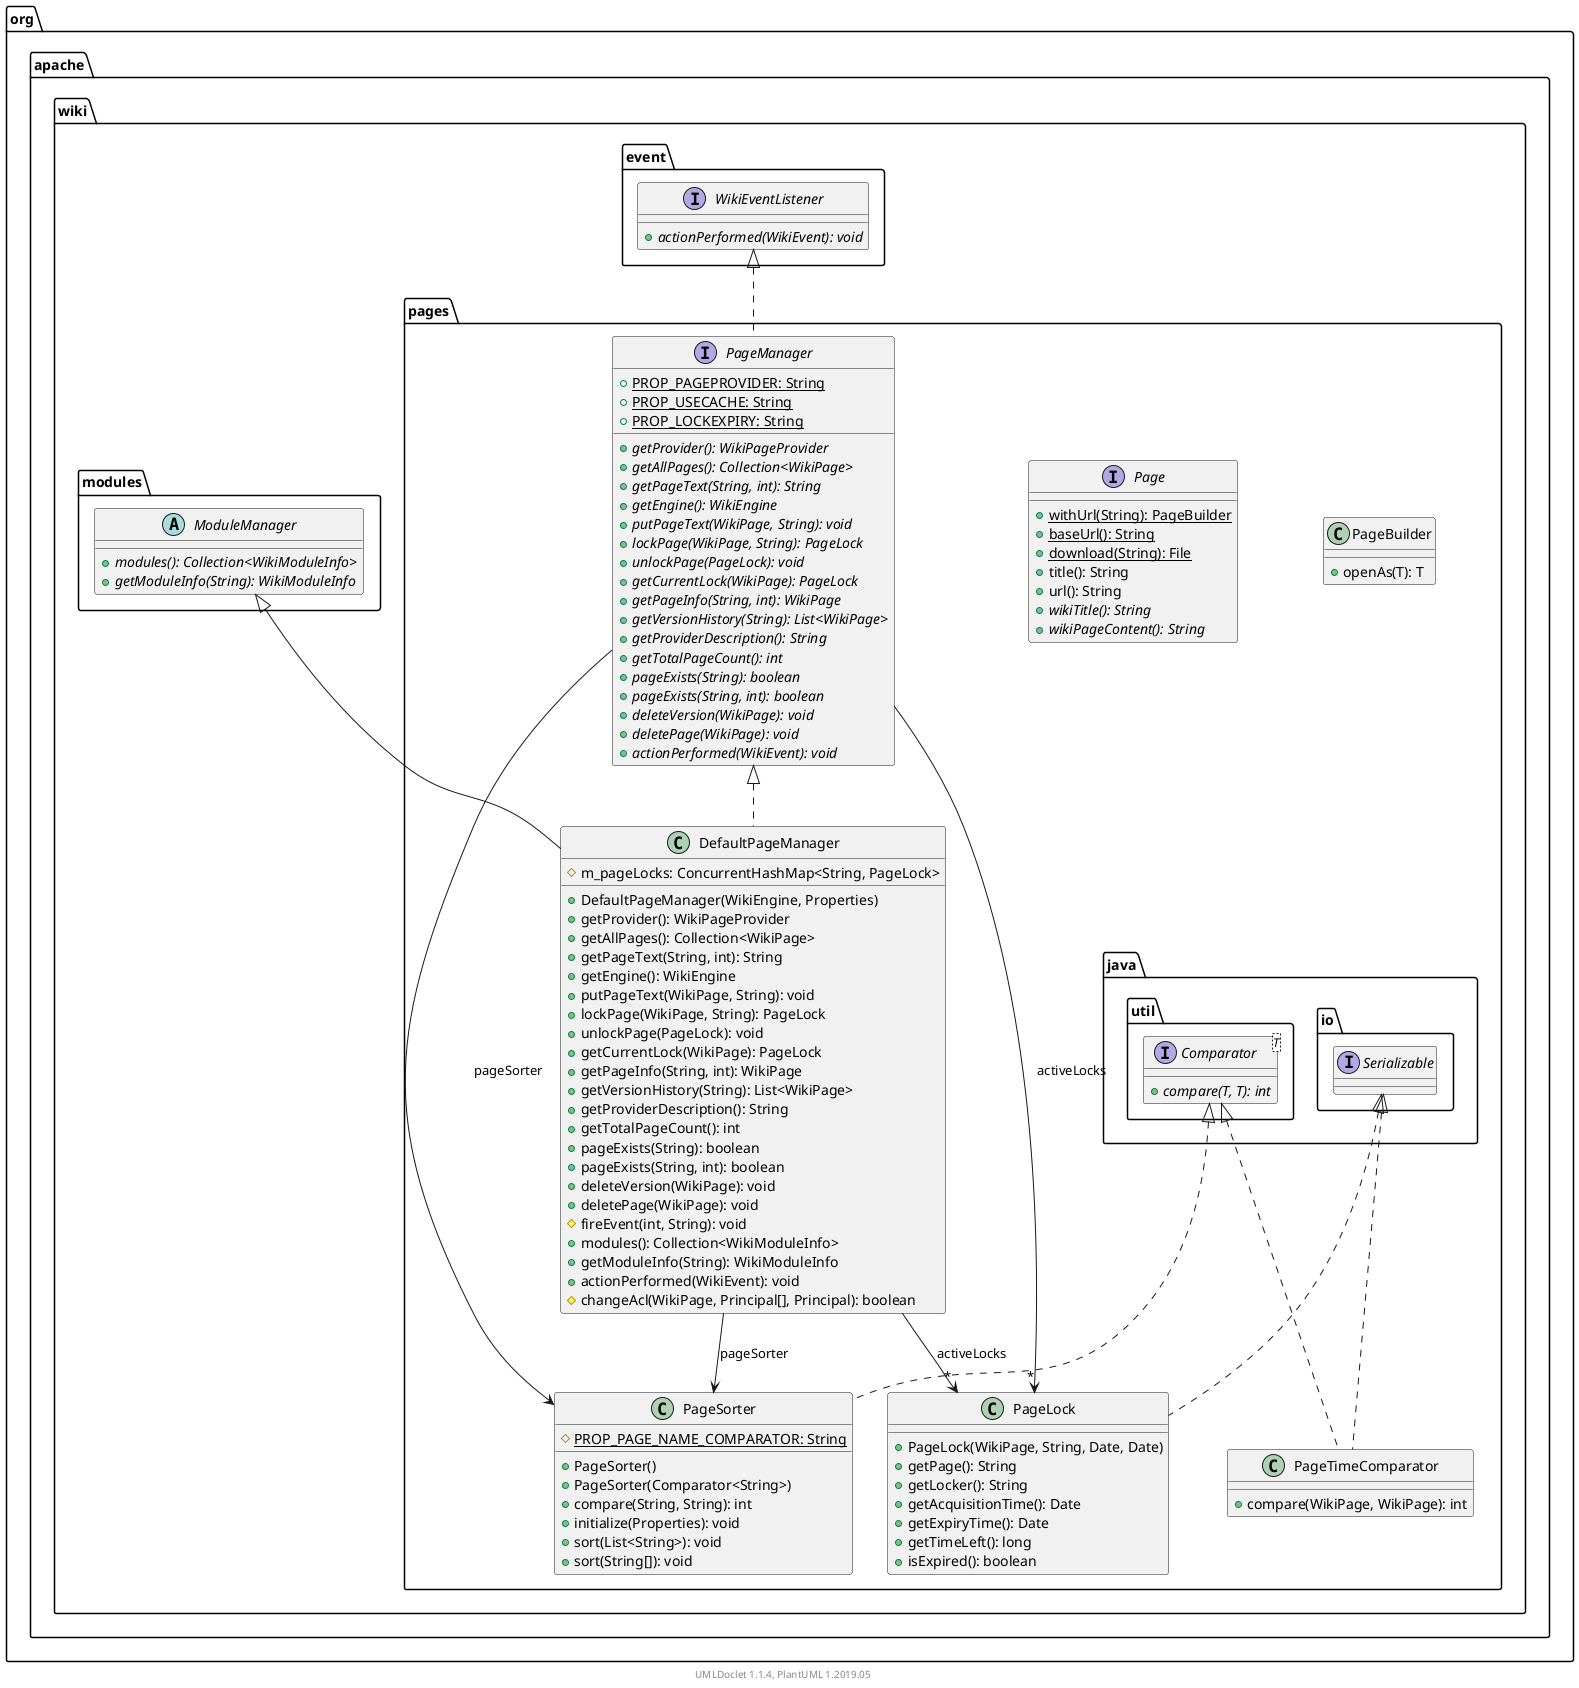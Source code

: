 @startuml

    namespace org.apache.wiki.pages {

        class PageBuilder [[PageBuilder.html]] {
            +openAs(T): T
        }

        interface Page [[Page.html]] {
            {static} +withUrl(String): PageBuilder
            {static} +baseUrl(): String
            {static} +download(String): File
            +title(): String
            +url(): String
            {abstract} +wikiTitle(): String
            {abstract} +wikiPageContent(): String
        }

        class PageTimeComparator [[PageTimeComparator.html]] {
            +compare(WikiPage, WikiPage): int
        }

        class PageSorter [[PageSorter.html]] {
            {static} #PROP_PAGE_NAME_COMPARATOR: String
            +PageSorter()
            +PageSorter(Comparator<String>)
            +compare(String, String): int
            +initialize(Properties): void
            +sort(List<String>): void
            +sort(String[]): void
        }

        interface PageManager [[PageManager.html]] {
            {static} +PROP_PAGEPROVIDER: String
            {static} +PROP_USECACHE: String
            {static} +PROP_LOCKEXPIRY: String
            {abstract} +getProvider(): WikiPageProvider
            {abstract} +getAllPages(): Collection<WikiPage>
            {abstract} +getPageText(String, int): String
            {abstract} +getEngine(): WikiEngine
            {abstract} +putPageText(WikiPage, String): void
            {abstract} +lockPage(WikiPage, String): PageLock
            {abstract} +unlockPage(PageLock): void
            {abstract} +getCurrentLock(WikiPage): PageLock
            {abstract} +getPageInfo(String, int): WikiPage
            {abstract} +getVersionHistory(String): List<WikiPage>
            {abstract} +getProviderDescription(): String
            {abstract} +getTotalPageCount(): int
            {abstract} +pageExists(String): boolean
            {abstract} +pageExists(String, int): boolean
            {abstract} +deleteVersion(WikiPage): void
            {abstract} +deletePage(WikiPage): void
            {abstract} +actionPerformed(WikiEvent): void
        }

        class PageLock [[PageLock.html]] {
            +PageLock(WikiPage, String, Date, Date)
            +getPage(): String
            +getLocker(): String
            +getAcquisitionTime(): Date
            +getExpiryTime(): Date
            +getTimeLeft(): long
            +isExpired(): boolean
        }

        class DefaultPageManager [[DefaultPageManager.html]] {
            #m_pageLocks: ConcurrentHashMap<String, PageLock>
            +DefaultPageManager(WikiEngine, Properties)
            +getProvider(): WikiPageProvider
            +getAllPages(): Collection<WikiPage>
            +getPageText(String, int): String
            +getEngine(): WikiEngine
            +putPageText(WikiPage, String): void
            +lockPage(WikiPage, String): PageLock
            +unlockPage(PageLock): void
            +getCurrentLock(WikiPage): PageLock
            +getPageInfo(String, int): WikiPage
            +getVersionHistory(String): List<WikiPage>
            +getProviderDescription(): String
            +getTotalPageCount(): int
            +pageExists(String): boolean
            +pageExists(String, int): boolean
            +deleteVersion(WikiPage): void
            +deletePage(WikiPage): void
            #fireEvent(int, String): void
            +modules(): Collection<WikiModuleInfo>
            +getModuleInfo(String): WikiModuleInfo
            +actionPerformed(WikiEvent): void
            #changeAcl(WikiPage, Principal[], Principal): boolean
        }

        interface java.util.Comparator<T> {
            {abstract} +compare(T, T): int
        }
        java.util.Comparator <|.. PageTimeComparator

        interface java.io.Serializable
        java.io.Serializable <|.. PageTimeComparator

        java.util.Comparator <|.. PageSorter

        interface org.apache.wiki.event.WikiEventListener {
            {abstract} +actionPerformed(WikiEvent): void
        }
        org.apache.wiki.event.WikiEventListener <|.. PageManager

        java.io.Serializable <|.. PageLock

        abstract class org.apache.wiki.modules.ModuleManager {
            {abstract} +modules(): Collection<WikiModuleInfo>
            {abstract} +getModuleInfo(String): WikiModuleInfo
        }
        org.apache.wiki.modules.ModuleManager <|-- DefaultPageManager

        PageManager <|.. DefaultPageManager

        PageManager --> "*" PageLock: activeLocks

        PageManager --> PageSorter: pageSorter

        DefaultPageManager --> "*" PageLock: activeLocks

        DefaultPageManager --> PageSorter: pageSorter

    }


    center footer UMLDoclet 1.1.4, PlantUML 1.2019.05
@enduml
